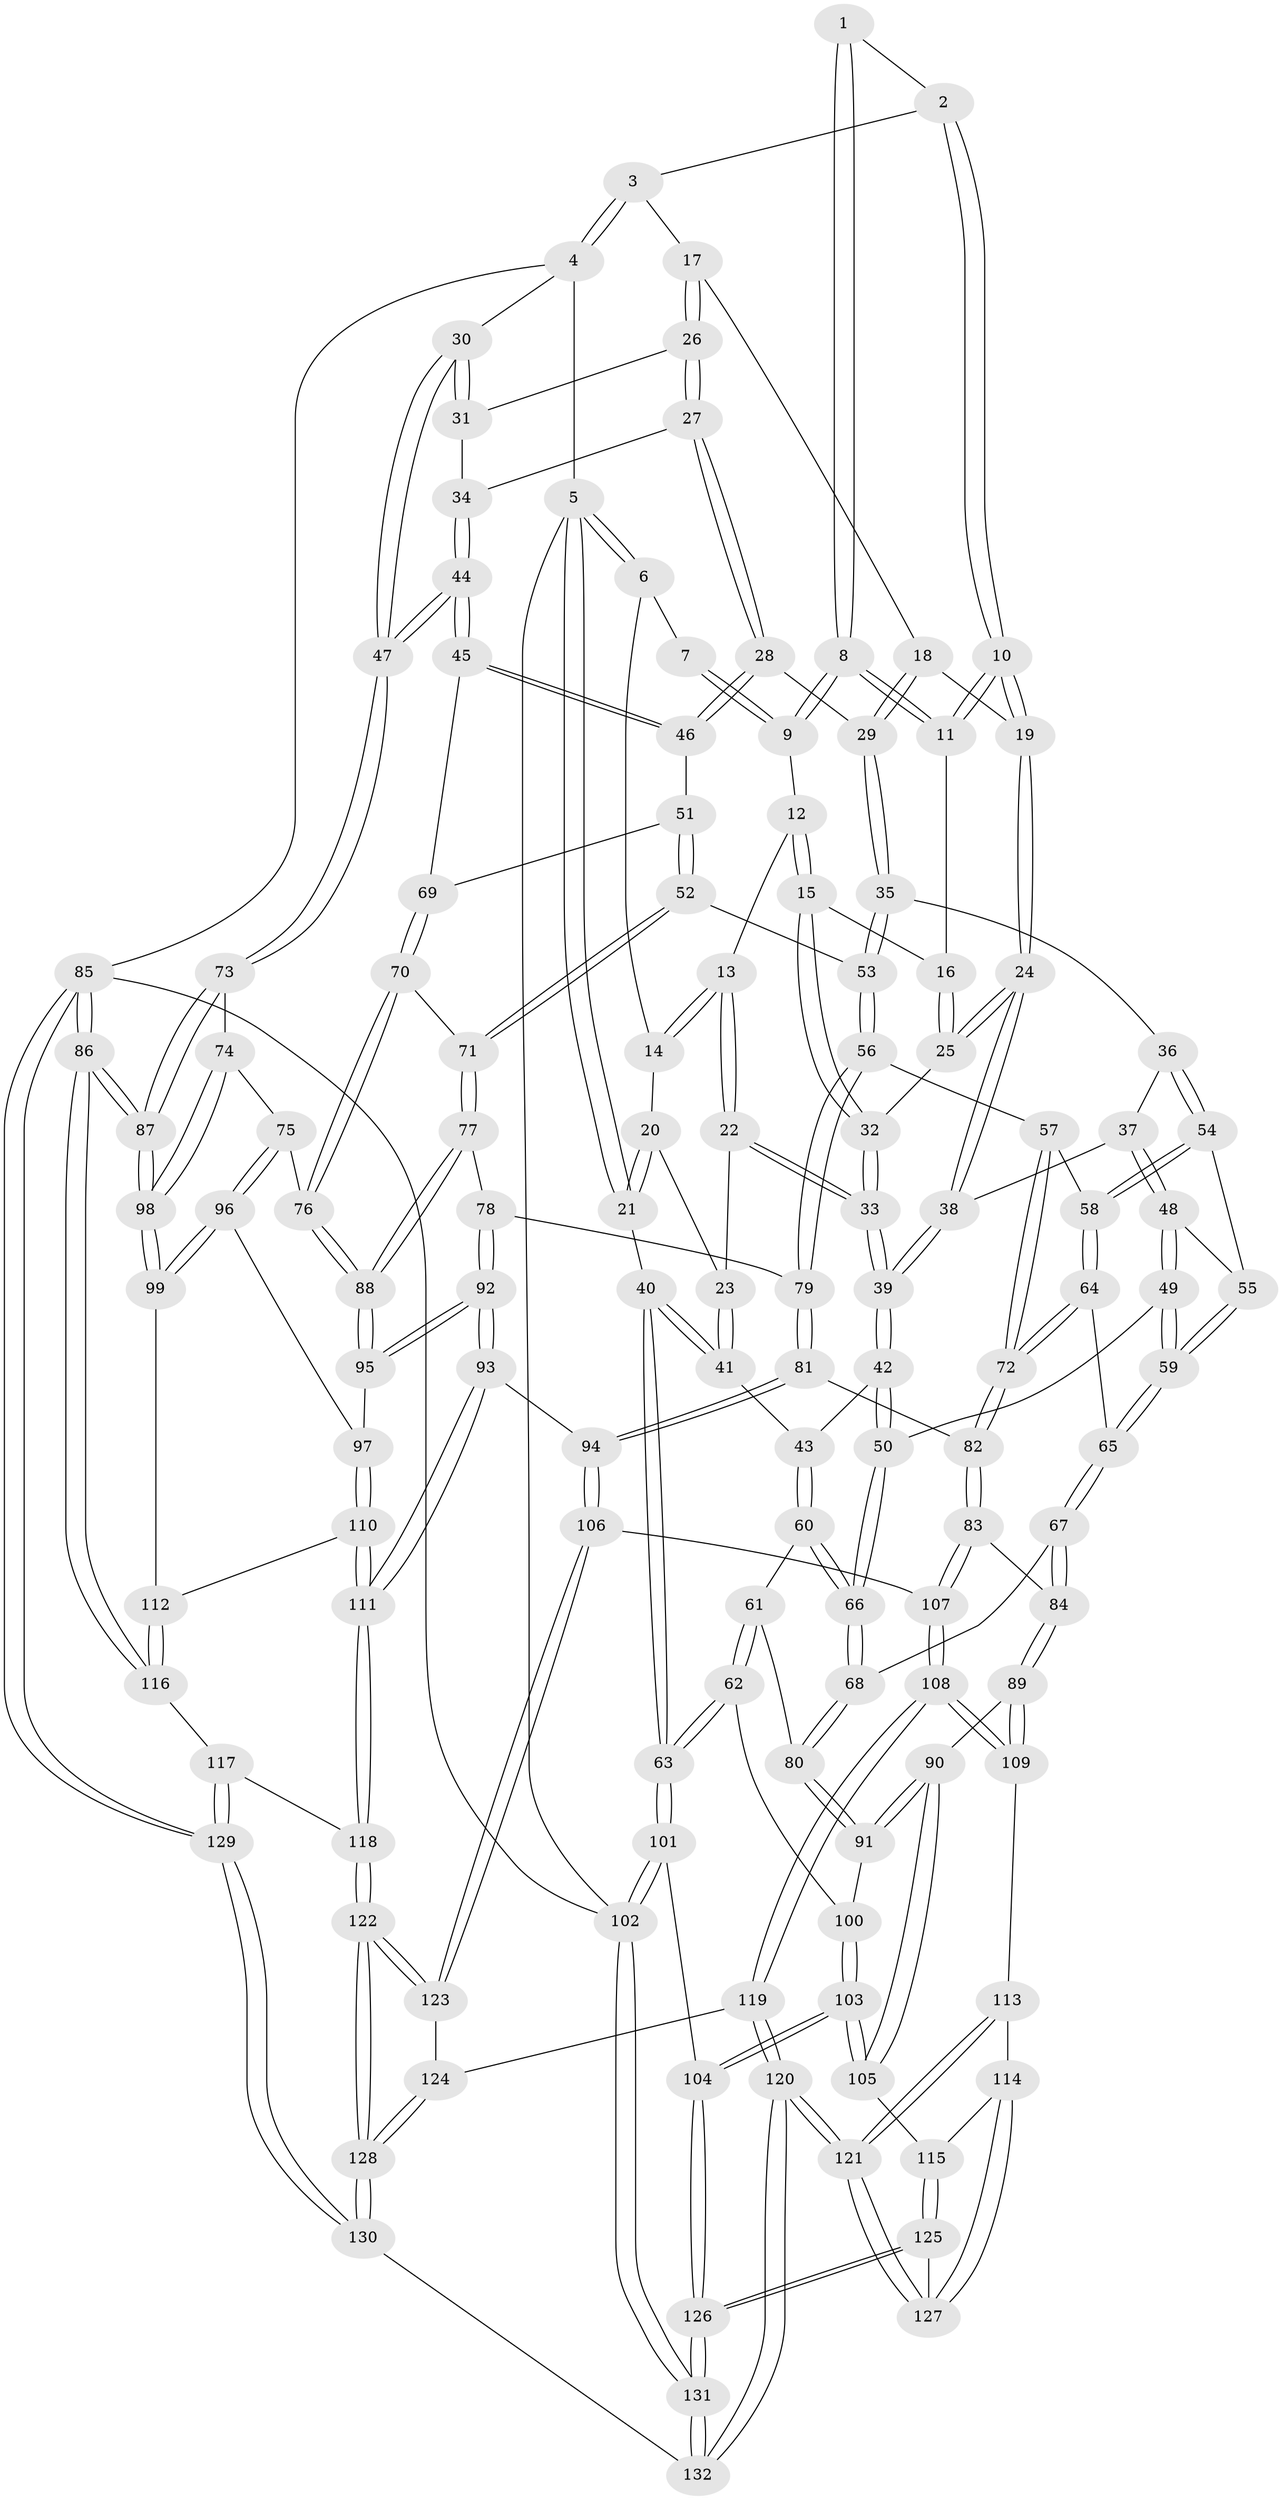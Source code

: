 // coarse degree distribution, {3: 0.5375, 4: 0.4375, 5: 0.0125, 2: 0.0125}
// Generated by graph-tools (version 1.1) at 2025/38/03/04/25 23:38:24]
// undirected, 132 vertices, 327 edges
graph export_dot {
  node [color=gray90,style=filled];
  1 [pos="+0.5412188168551207+0"];
  2 [pos="+0.6418950699942746+0"];
  3 [pos="+0.8794272496597697+0"];
  4 [pos="+1+0"];
  5 [pos="+0+0"];
  6 [pos="+0.07880289386768927+0"];
  7 [pos="+0.10839603986695166+0"];
  8 [pos="+0.46546275301567874+0.038865576996578076"];
  9 [pos="+0.2962875570545391+0.04108393077396608"];
  10 [pos="+0.5911480410478388+0.1533082118886198"];
  11 [pos="+0.46232785874264276+0.07917565257644836"];
  12 [pos="+0.2984132980037313+0.07002552362541993"];
  13 [pos="+0.24479608555766713+0.1472641809482097"];
  14 [pos="+0.20033857671648495+0.11933283523732185"];
  15 [pos="+0.407035392173228+0.14809999507146515"];
  16 [pos="+0.44935263265345454+0.09915816362866116"];
  17 [pos="+0.8334042248447919+0"];
  18 [pos="+0.7159308388952064+0.1175536410657216"];
  19 [pos="+0.6018251291216499+0.17279834232109856"];
  20 [pos="+0.13894855414184423+0.13946380451155563"];
  21 [pos="+0+0"];
  22 [pos="+0.2559872245297794+0.19471615318031965"];
  23 [pos="+0.12359652029045606+0.24229573480238223"];
  24 [pos="+0.5891905432711261+0.2518855925618992"];
  25 [pos="+0.5572525667711191+0.24051203634352836"];
  26 [pos="+0.8500047600022859+0.14860122442090842"];
  27 [pos="+0.8299772397179904+0.25387201336584425"];
  28 [pos="+0.7414027676243029+0.3150893269600851"];
  29 [pos="+0.7345498148289165+0.31495365568048994"];
  30 [pos="+1+0.282300441040029"];
  31 [pos="+0.9274885206010444+0.18750376913693634"];
  32 [pos="+0.39238654790889543+0.20685922017563846"];
  33 [pos="+0.34320307020968605+0.26305605907920315"];
  34 [pos="+0.9341597112948623+0.2974938186696304"];
  35 [pos="+0.6812890148461348+0.3281770615100658"];
  36 [pos="+0.6593191115177599+0.3280212571977574"];
  37 [pos="+0.5993438079067146+0.27659408229958815"];
  38 [pos="+0.5975516584607917+0.2736901270738001"];
  39 [pos="+0.3419974458832049+0.3204649866034188"];
  40 [pos="+0+0.28409155775255307"];
  41 [pos="+0.0386564240039288+0.3294324863506246"];
  42 [pos="+0.3327139091346348+0.3705620983191334"];
  43 [pos="+0.08133391578938932+0.3611462948678787"];
  44 [pos="+1+0.39054238269353536"];
  45 [pos="+1+0.4188519867971815"];
  46 [pos="+0.8102738749536572+0.3964530586673557"];
  47 [pos="+1+0.3881562718826678"];
  48 [pos="+0.44369714075567257+0.3948334115204264"];
  49 [pos="+0.36501268108109963+0.40652488538500176"];
  50 [pos="+0.34728420642861907+0.39832766457696483"];
  51 [pos="+0.7999176819304277+0.4984718471531724"];
  52 [pos="+0.7899965073111253+0.5137172752578419"];
  53 [pos="+0.739137223292189+0.5237244173603428"];
  54 [pos="+0.5999294051469495+0.4349334008801285"];
  55 [pos="+0.5600659087080936+0.4310030649238196"];
  56 [pos="+0.7131204701772236+0.5431440930194158"];
  57 [pos="+0.6820191835613643+0.5264459750966773"];
  58 [pos="+0.6010537253004415+0.45078702464292897"];
  59 [pos="+0.44609801859175086+0.5152769404841754"];
  60 [pos="+0.10348806351687873+0.4413375995744406"];
  61 [pos="+0.09421950136821486+0.542629610288798"];
  62 [pos="+0.025334465257644052+0.6277773349091715"];
  63 [pos="+0+0.6525936959311471"];
  64 [pos="+0.5450487656784481+0.5504345604508083"];
  65 [pos="+0.4564915315902502+0.5348939974098664"];
  66 [pos="+0.26732784685560873+0.5499980440862865"];
  67 [pos="+0.4277137741963272+0.5968690188075099"];
  68 [pos="+0.2627394509297007+0.5832455508442069"];
  69 [pos="+0.9556634764908577+0.4751711281535159"];
  70 [pos="+0.8819848360982242+0.5817477329835875"];
  71 [pos="+0.8245416720466003+0.5571029551749761"];
  72 [pos="+0.5610907693513056+0.5772779123417029"];
  73 [pos="+1+0.49623309105473284"];
  74 [pos="+0.9202332119666881+0.6346336685461984"];
  75 [pos="+0.9048849235975436+0.6378098446722231"];
  76 [pos="+0.8999978493177256+0.6353766180405723"];
  77 [pos="+0.7900341477666006+0.632905125241551"];
  78 [pos="+0.7542641573932481+0.6425916740497997"];
  79 [pos="+0.7042717264235522+0.5911264258265779"];
  80 [pos="+0.25449520691993055+0.5991737415162223"];
  81 [pos="+0.6032411139813246+0.6581258651215334"];
  82 [pos="+0.5872448060523802+0.6551529859936194"];
  83 [pos="+0.5646055305213932+0.6709455261623197"];
  84 [pos="+0.43714120109528337+0.6566550267885505"];
  85 [pos="+1+1"];
  86 [pos="+1+0.8250966672186102"];
  87 [pos="+1+0.7713726177313324"];
  88 [pos="+0.8537852675050408+0.6594354326254032"];
  89 [pos="+0.3825287472978616+0.7317709346384141"];
  90 [pos="+0.26921098008553657+0.6628604345509533"];
  91 [pos="+0.251950717611107+0.6184649064949018"];
  92 [pos="+0.7469410687551956+0.7448300508755992"];
  93 [pos="+0.737769428098796+0.75396224035119"];
  94 [pos="+0.6944998981763192+0.7638103977352212"];
  95 [pos="+0.8223771867695214+0.7305633040454441"];
  96 [pos="+0.9227415267401105+0.6981637824536036"];
  97 [pos="+0.8774690596755511+0.7654872691499137"];
  98 [pos="+1+0.7504303260070825"];
  99 [pos="+1+0.7492289027063866"];
  100 [pos="+0.10107818785755647+0.6722879909658525"];
  101 [pos="+0+0.7423210918783215"];
  102 [pos="+0+1"];
  103 [pos="+0.1399821688192145+0.8102083149885523"];
  104 [pos="+0.11190945372004128+0.833870979832866"];
  105 [pos="+0.19281805791232998+0.8046401489079584"];
  106 [pos="+0.6745306560961052+0.7957306801885529"];
  107 [pos="+0.5221023346366934+0.7857749220306984"];
  108 [pos="+0.4905866934521348+0.8173600531558193"];
  109 [pos="+0.38518321599864536+0.7422037760742873"];
  110 [pos="+0.8832936281227493+0.7788372443483672"];
  111 [pos="+0.8150205888873966+0.8632022129391834"];
  112 [pos="+0.914716419241777+0.7944554484476363"];
  113 [pos="+0.3606360739261919+0.7750097427527188"];
  114 [pos="+0.25268798449852725+0.8386646076989479"];
  115 [pos="+0.23836315922127363+0.8337691117487345"];
  116 [pos="+0.936287099121817+0.8702342885930167"];
  117 [pos="+0.8948948224068384+0.9186896464209852"];
  118 [pos="+0.8171243644427432+0.8949492884725045"];
  119 [pos="+0.4995613027004009+0.9079923686349554"];
  120 [pos="+0.41647509851953507+1"];
  121 [pos="+0.3648515982397952+0.9692832353224968"];
  122 [pos="+0.7433477429295465+0.9502287836031815"];
  123 [pos="+0.6638303051816284+0.8631119854392968"];
  124 [pos="+0.5559817290668958+0.907858790131728"];
  125 [pos="+0.20077210958866537+0.9573896248810936"];
  126 [pos="+0.09426808785552157+1"];
  127 [pos="+0.33159678658573977+0.9480839520522547"];
  128 [pos="+0.7213634882545004+1"];
  129 [pos="+1+1"];
  130 [pos="+0.7311365938860697+1"];
  131 [pos="+0+1"];
  132 [pos="+0.4172768459152623+1"];
  1 -- 2;
  1 -- 8;
  1 -- 8;
  2 -- 3;
  2 -- 10;
  2 -- 10;
  3 -- 4;
  3 -- 4;
  3 -- 17;
  4 -- 5;
  4 -- 30;
  4 -- 85;
  5 -- 6;
  5 -- 6;
  5 -- 21;
  5 -- 21;
  5 -- 102;
  6 -- 7;
  6 -- 14;
  7 -- 9;
  7 -- 9;
  8 -- 9;
  8 -- 9;
  8 -- 11;
  8 -- 11;
  9 -- 12;
  10 -- 11;
  10 -- 11;
  10 -- 19;
  10 -- 19;
  11 -- 16;
  12 -- 13;
  12 -- 15;
  12 -- 15;
  13 -- 14;
  13 -- 14;
  13 -- 22;
  13 -- 22;
  14 -- 20;
  15 -- 16;
  15 -- 32;
  15 -- 32;
  16 -- 25;
  16 -- 25;
  17 -- 18;
  17 -- 26;
  17 -- 26;
  18 -- 19;
  18 -- 29;
  18 -- 29;
  19 -- 24;
  19 -- 24;
  20 -- 21;
  20 -- 21;
  20 -- 23;
  21 -- 40;
  22 -- 23;
  22 -- 33;
  22 -- 33;
  23 -- 41;
  23 -- 41;
  24 -- 25;
  24 -- 25;
  24 -- 38;
  24 -- 38;
  25 -- 32;
  26 -- 27;
  26 -- 27;
  26 -- 31;
  27 -- 28;
  27 -- 28;
  27 -- 34;
  28 -- 29;
  28 -- 46;
  28 -- 46;
  29 -- 35;
  29 -- 35;
  30 -- 31;
  30 -- 31;
  30 -- 47;
  30 -- 47;
  31 -- 34;
  32 -- 33;
  32 -- 33;
  33 -- 39;
  33 -- 39;
  34 -- 44;
  34 -- 44;
  35 -- 36;
  35 -- 53;
  35 -- 53;
  36 -- 37;
  36 -- 54;
  36 -- 54;
  37 -- 38;
  37 -- 48;
  37 -- 48;
  38 -- 39;
  38 -- 39;
  39 -- 42;
  39 -- 42;
  40 -- 41;
  40 -- 41;
  40 -- 63;
  40 -- 63;
  41 -- 43;
  42 -- 43;
  42 -- 50;
  42 -- 50;
  43 -- 60;
  43 -- 60;
  44 -- 45;
  44 -- 45;
  44 -- 47;
  44 -- 47;
  45 -- 46;
  45 -- 46;
  45 -- 69;
  46 -- 51;
  47 -- 73;
  47 -- 73;
  48 -- 49;
  48 -- 49;
  48 -- 55;
  49 -- 50;
  49 -- 59;
  49 -- 59;
  50 -- 66;
  50 -- 66;
  51 -- 52;
  51 -- 52;
  51 -- 69;
  52 -- 53;
  52 -- 71;
  52 -- 71;
  53 -- 56;
  53 -- 56;
  54 -- 55;
  54 -- 58;
  54 -- 58;
  55 -- 59;
  55 -- 59;
  56 -- 57;
  56 -- 79;
  56 -- 79;
  57 -- 58;
  57 -- 72;
  57 -- 72;
  58 -- 64;
  58 -- 64;
  59 -- 65;
  59 -- 65;
  60 -- 61;
  60 -- 66;
  60 -- 66;
  61 -- 62;
  61 -- 62;
  61 -- 80;
  62 -- 63;
  62 -- 63;
  62 -- 100;
  63 -- 101;
  63 -- 101;
  64 -- 65;
  64 -- 72;
  64 -- 72;
  65 -- 67;
  65 -- 67;
  66 -- 68;
  66 -- 68;
  67 -- 68;
  67 -- 84;
  67 -- 84;
  68 -- 80;
  68 -- 80;
  69 -- 70;
  69 -- 70;
  70 -- 71;
  70 -- 76;
  70 -- 76;
  71 -- 77;
  71 -- 77;
  72 -- 82;
  72 -- 82;
  73 -- 74;
  73 -- 87;
  73 -- 87;
  74 -- 75;
  74 -- 98;
  74 -- 98;
  75 -- 76;
  75 -- 96;
  75 -- 96;
  76 -- 88;
  76 -- 88;
  77 -- 78;
  77 -- 88;
  77 -- 88;
  78 -- 79;
  78 -- 92;
  78 -- 92;
  79 -- 81;
  79 -- 81;
  80 -- 91;
  80 -- 91;
  81 -- 82;
  81 -- 94;
  81 -- 94;
  82 -- 83;
  82 -- 83;
  83 -- 84;
  83 -- 107;
  83 -- 107;
  84 -- 89;
  84 -- 89;
  85 -- 86;
  85 -- 86;
  85 -- 129;
  85 -- 129;
  85 -- 102;
  86 -- 87;
  86 -- 87;
  86 -- 116;
  86 -- 116;
  87 -- 98;
  87 -- 98;
  88 -- 95;
  88 -- 95;
  89 -- 90;
  89 -- 109;
  89 -- 109;
  90 -- 91;
  90 -- 91;
  90 -- 105;
  90 -- 105;
  91 -- 100;
  92 -- 93;
  92 -- 93;
  92 -- 95;
  92 -- 95;
  93 -- 94;
  93 -- 111;
  93 -- 111;
  94 -- 106;
  94 -- 106;
  95 -- 97;
  96 -- 97;
  96 -- 99;
  96 -- 99;
  97 -- 110;
  97 -- 110;
  98 -- 99;
  98 -- 99;
  99 -- 112;
  100 -- 103;
  100 -- 103;
  101 -- 102;
  101 -- 102;
  101 -- 104;
  102 -- 131;
  102 -- 131;
  103 -- 104;
  103 -- 104;
  103 -- 105;
  103 -- 105;
  104 -- 126;
  104 -- 126;
  105 -- 115;
  106 -- 107;
  106 -- 123;
  106 -- 123;
  107 -- 108;
  107 -- 108;
  108 -- 109;
  108 -- 109;
  108 -- 119;
  108 -- 119;
  109 -- 113;
  110 -- 111;
  110 -- 111;
  110 -- 112;
  111 -- 118;
  111 -- 118;
  112 -- 116;
  112 -- 116;
  113 -- 114;
  113 -- 121;
  113 -- 121;
  114 -- 115;
  114 -- 127;
  114 -- 127;
  115 -- 125;
  115 -- 125;
  116 -- 117;
  117 -- 118;
  117 -- 129;
  117 -- 129;
  118 -- 122;
  118 -- 122;
  119 -- 120;
  119 -- 120;
  119 -- 124;
  120 -- 121;
  120 -- 121;
  120 -- 132;
  120 -- 132;
  121 -- 127;
  121 -- 127;
  122 -- 123;
  122 -- 123;
  122 -- 128;
  122 -- 128;
  123 -- 124;
  124 -- 128;
  124 -- 128;
  125 -- 126;
  125 -- 126;
  125 -- 127;
  126 -- 131;
  126 -- 131;
  128 -- 130;
  128 -- 130;
  129 -- 130;
  129 -- 130;
  130 -- 132;
  131 -- 132;
  131 -- 132;
}
